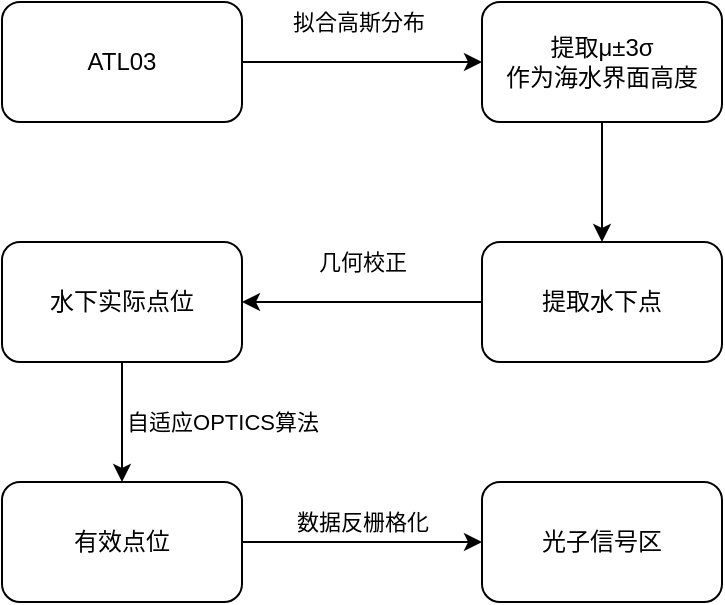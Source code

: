 <mxfile version="22.0.3" type="device">
  <diagram name="第 1 页" id="SlH0wSrKDDG5-ifnX5d5">
    <mxGraphModel dx="1049" dy="716" grid="1" gridSize="10" guides="1" tooltips="1" connect="1" arrows="1" fold="1" page="1" pageScale="1" pageWidth="827" pageHeight="1169" math="0" shadow="0">
      <root>
        <mxCell id="0" />
        <mxCell id="1" parent="0" />
        <mxCell id="CDjrTOzZmkwLz2QMd4qp-3" value="" style="edgeStyle=orthogonalEdgeStyle;rounded=0;orthogonalLoop=1;jettySize=auto;html=1;" parent="1" source="CDjrTOzZmkwLz2QMd4qp-1" target="CDjrTOzZmkwLz2QMd4qp-2" edge="1">
          <mxGeometry relative="1" as="geometry" />
        </mxCell>
        <mxCell id="CDjrTOzZmkwLz2QMd4qp-4" value="拟合高斯分布" style="edgeLabel;html=1;align=center;verticalAlign=middle;resizable=0;points=[];" parent="CDjrTOzZmkwLz2QMd4qp-3" vertex="1" connectable="0">
          <mxGeometry x="-0.037" y="-4" relative="1" as="geometry">
            <mxPoint y="-24" as="offset" />
          </mxGeometry>
        </mxCell>
        <mxCell id="CDjrTOzZmkwLz2QMd4qp-1" value="ATL03" style="rounded=1;whiteSpace=wrap;html=1;" parent="1" vertex="1">
          <mxGeometry x="80" y="160" width="120" height="60" as="geometry" />
        </mxCell>
        <mxCell id="CDjrTOzZmkwLz2QMd4qp-6" value="" style="edgeStyle=orthogonalEdgeStyle;rounded=0;orthogonalLoop=1;jettySize=auto;html=1;" parent="1" source="CDjrTOzZmkwLz2QMd4qp-2" target="CDjrTOzZmkwLz2QMd4qp-5" edge="1">
          <mxGeometry relative="1" as="geometry" />
        </mxCell>
        <mxCell id="CDjrTOzZmkwLz2QMd4qp-2" value="提取μ±3σ&lt;br&gt;作为海水界面高度" style="rounded=1;whiteSpace=wrap;html=1;" parent="1" vertex="1">
          <mxGeometry x="320" y="160" width="120" height="60" as="geometry" />
        </mxCell>
        <mxCell id="CDjrTOzZmkwLz2QMd4qp-8" value="" style="edgeStyle=orthogonalEdgeStyle;rounded=0;orthogonalLoop=1;jettySize=auto;html=1;" parent="1" source="CDjrTOzZmkwLz2QMd4qp-5" edge="1">
          <mxGeometry relative="1" as="geometry">
            <mxPoint x="200" y="310" as="targetPoint" />
          </mxGeometry>
        </mxCell>
        <mxCell id="CDjrTOzZmkwLz2QMd4qp-9" value="自适应OPTICS算法" style="edgeLabel;html=1;align=center;verticalAlign=middle;resizable=0;points=[];" parent="CDjrTOzZmkwLz2QMd4qp-8" vertex="1" connectable="0">
          <mxGeometry x="-0.08" y="2" relative="1" as="geometry">
            <mxPoint x="-75" y="58" as="offset" />
          </mxGeometry>
        </mxCell>
        <mxCell id="CDjrTOzZmkwLz2QMd4qp-5" value="提取水下点" style="whiteSpace=wrap;html=1;rounded=1;" parent="1" vertex="1">
          <mxGeometry x="320" y="280" width="120" height="60" as="geometry" />
        </mxCell>
        <mxCell id="CDjrTOzZmkwLz2QMd4qp-15" style="edgeStyle=orthogonalEdgeStyle;rounded=0;orthogonalLoop=1;jettySize=auto;html=1;entryX=0;entryY=0.5;entryDx=0;entryDy=0;" parent="1" source="CDjrTOzZmkwLz2QMd4qp-11" target="CDjrTOzZmkwLz2QMd4qp-14" edge="1">
          <mxGeometry relative="1" as="geometry" />
        </mxCell>
        <mxCell id="CDjrTOzZmkwLz2QMd4qp-16" value="数据反栅格化" style="edgeLabel;html=1;align=center;verticalAlign=middle;resizable=0;points=[];" parent="CDjrTOzZmkwLz2QMd4qp-15" vertex="1" connectable="0">
          <mxGeometry x="-0.283" relative="1" as="geometry">
            <mxPoint x="17" y="-10" as="offset" />
          </mxGeometry>
        </mxCell>
        <mxCell id="CDjrTOzZmkwLz2QMd4qp-11" value="有效点位" style="whiteSpace=wrap;html=1;rounded=1;" parent="1" vertex="1">
          <mxGeometry x="80" y="400" width="120" height="60" as="geometry" />
        </mxCell>
        <mxCell id="CDjrTOzZmkwLz2QMd4qp-14" value="光子信号区" style="whiteSpace=wrap;html=1;rounded=1;" parent="1" vertex="1">
          <mxGeometry x="320" y="400" width="120" height="60" as="geometry" />
        </mxCell>
        <mxCell id="hlbezxmqkcbC9wScpgp4-4" value="" style="edgeStyle=orthogonalEdgeStyle;rounded=0;orthogonalLoop=1;jettySize=auto;html=1;" edge="1" parent="1" source="hlbezxmqkcbC9wScpgp4-2" target="CDjrTOzZmkwLz2QMd4qp-11">
          <mxGeometry relative="1" as="geometry" />
        </mxCell>
        <mxCell id="hlbezxmqkcbC9wScpgp4-2" value="水下实际点位" style="whiteSpace=wrap;html=1;rounded=1;" vertex="1" parent="1">
          <mxGeometry x="80" y="280" width="120" height="60" as="geometry" />
        </mxCell>
        <mxCell id="hlbezxmqkcbC9wScpgp4-5" value="几何校正" style="edgeLabel;html=1;align=center;verticalAlign=middle;resizable=0;points=[];" vertex="1" connectable="0" parent="1">
          <mxGeometry x="260.002" y="290" as="geometry" />
        </mxCell>
      </root>
    </mxGraphModel>
  </diagram>
</mxfile>
